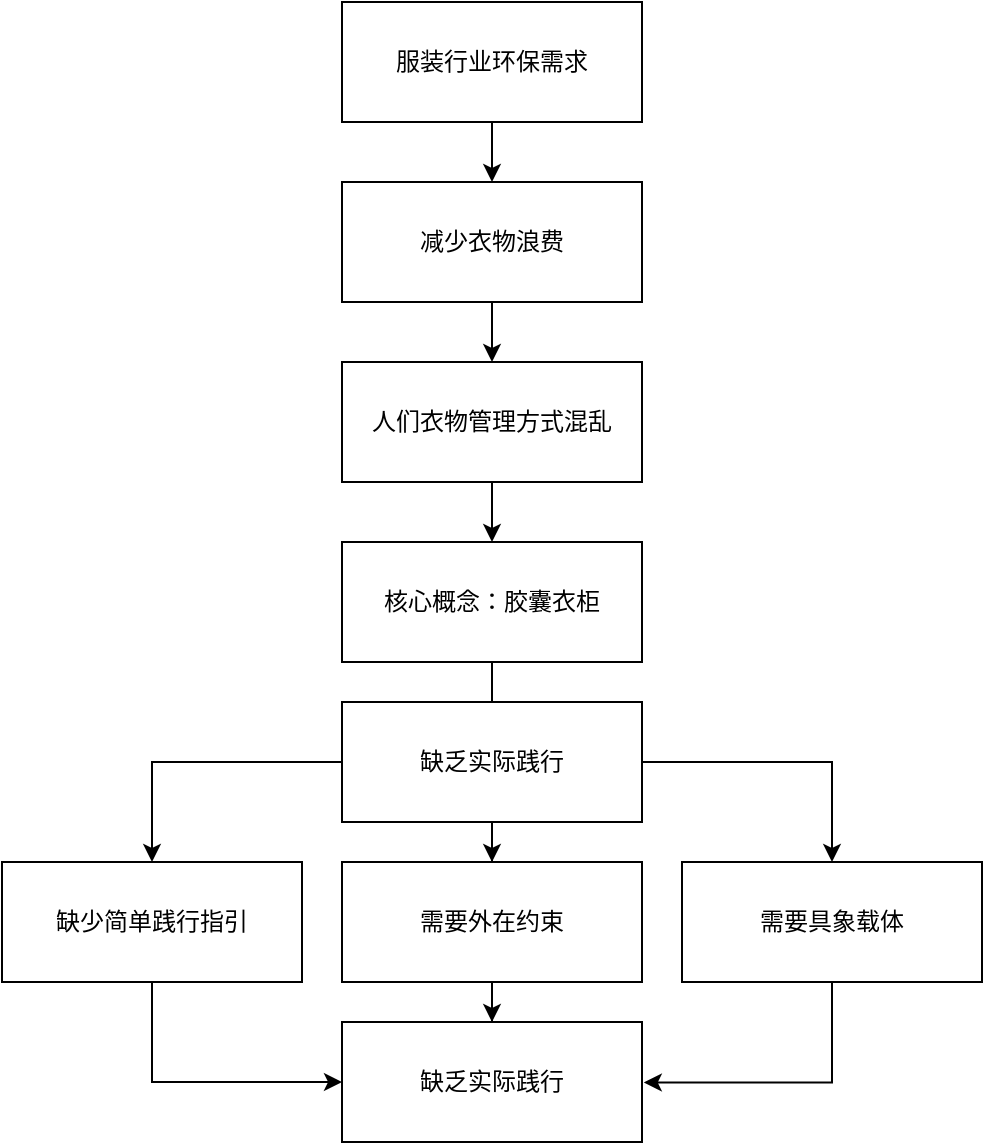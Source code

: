 <mxfile version="22.0.8" type="github">
  <diagram name="第 1 页" id="OXnYIS6XFq7uYj1K57Al">
    <mxGraphModel dx="1387" dy="697" grid="1" gridSize="10" guides="1" tooltips="1" connect="1" arrows="1" fold="1" page="1" pageScale="1" pageWidth="827" pageHeight="583" math="0" shadow="0">
      <root>
        <mxCell id="0" />
        <mxCell id="1" parent="0" />
        <mxCell id="8vn5PsKxSYbtRiuk-UwD-12" value="" style="edgeStyle=orthogonalEdgeStyle;rounded=0;orthogonalLoop=1;jettySize=auto;html=1;" edge="1" parent="1" source="8vn5PsKxSYbtRiuk-UwD-1">
          <mxGeometry relative="1" as="geometry">
            <mxPoint x="375" y="440" as="targetPoint" />
          </mxGeometry>
        </mxCell>
        <mxCell id="8vn5PsKxSYbtRiuk-UwD-1" value="核心概念：胶囊衣柜" style="rounded=0;whiteSpace=wrap;html=1;" vertex="1" parent="1">
          <mxGeometry x="300" y="300" width="150" height="60" as="geometry" />
        </mxCell>
        <mxCell id="8vn5PsKxSYbtRiuk-UwD-8" value="" style="edgeStyle=orthogonalEdgeStyle;rounded=0;orthogonalLoop=1;jettySize=auto;html=1;" edge="1" parent="1" source="8vn5PsKxSYbtRiuk-UwD-4" target="8vn5PsKxSYbtRiuk-UwD-6">
          <mxGeometry relative="1" as="geometry" />
        </mxCell>
        <mxCell id="8vn5PsKxSYbtRiuk-UwD-4" value="服装行业环保需求" style="rounded=0;whiteSpace=wrap;html=1;" vertex="1" parent="1">
          <mxGeometry x="300" y="30" width="150" height="60" as="geometry" />
        </mxCell>
        <mxCell id="8vn5PsKxSYbtRiuk-UwD-9" value="" style="edgeStyle=orthogonalEdgeStyle;rounded=0;orthogonalLoop=1;jettySize=auto;html=1;" edge="1" parent="1" source="8vn5PsKxSYbtRiuk-UwD-6" target="8vn5PsKxSYbtRiuk-UwD-7">
          <mxGeometry relative="1" as="geometry" />
        </mxCell>
        <mxCell id="8vn5PsKxSYbtRiuk-UwD-6" value="减少衣物浪费" style="rounded=0;whiteSpace=wrap;html=1;" vertex="1" parent="1">
          <mxGeometry x="300" y="120" width="150" height="60" as="geometry" />
        </mxCell>
        <mxCell id="8vn5PsKxSYbtRiuk-UwD-10" value="" style="edgeStyle=orthogonalEdgeStyle;rounded=0;orthogonalLoop=1;jettySize=auto;html=1;" edge="1" parent="1" source="8vn5PsKxSYbtRiuk-UwD-7" target="8vn5PsKxSYbtRiuk-UwD-1">
          <mxGeometry relative="1" as="geometry" />
        </mxCell>
        <mxCell id="8vn5PsKxSYbtRiuk-UwD-7" value="人们衣物管理方式混乱" style="rounded=0;whiteSpace=wrap;html=1;" vertex="1" parent="1">
          <mxGeometry x="300" y="210" width="150" height="60" as="geometry" />
        </mxCell>
        <mxCell id="8vn5PsKxSYbtRiuk-UwD-17" value="" style="edgeStyle=orthogonalEdgeStyle;rounded=0;orthogonalLoop=1;jettySize=auto;html=1;" edge="1" parent="1" source="8vn5PsKxSYbtRiuk-UwD-13" target="8vn5PsKxSYbtRiuk-UwD-15">
          <mxGeometry relative="1" as="geometry" />
        </mxCell>
        <mxCell id="8vn5PsKxSYbtRiuk-UwD-19" style="edgeStyle=orthogonalEdgeStyle;rounded=0;orthogonalLoop=1;jettySize=auto;html=1;" edge="1" parent="1" source="8vn5PsKxSYbtRiuk-UwD-13" target="8vn5PsKxSYbtRiuk-UwD-14">
          <mxGeometry relative="1" as="geometry" />
        </mxCell>
        <mxCell id="8vn5PsKxSYbtRiuk-UwD-20" value="" style="edgeStyle=orthogonalEdgeStyle;rounded=0;orthogonalLoop=1;jettySize=auto;html=1;" edge="1" parent="1" source="8vn5PsKxSYbtRiuk-UwD-13" target="8vn5PsKxSYbtRiuk-UwD-18">
          <mxGeometry relative="1" as="geometry" />
        </mxCell>
        <mxCell id="8vn5PsKxSYbtRiuk-UwD-13" value="缺乏实际践行" style="rounded=0;whiteSpace=wrap;html=1;" vertex="1" parent="1">
          <mxGeometry x="300" y="380" width="150" height="60" as="geometry" />
        </mxCell>
        <mxCell id="8vn5PsKxSYbtRiuk-UwD-24" style="edgeStyle=orthogonalEdgeStyle;rounded=0;orthogonalLoop=1;jettySize=auto;html=1;entryX=0;entryY=0.5;entryDx=0;entryDy=0;exitX=0.5;exitY=1;exitDx=0;exitDy=0;" edge="1" parent="1" source="8vn5PsKxSYbtRiuk-UwD-14" target="8vn5PsKxSYbtRiuk-UwD-21">
          <mxGeometry relative="1" as="geometry" />
        </mxCell>
        <mxCell id="8vn5PsKxSYbtRiuk-UwD-14" value="缺少简单践行指引" style="rounded=0;whiteSpace=wrap;html=1;" vertex="1" parent="1">
          <mxGeometry x="130" y="460" width="150" height="60" as="geometry" />
        </mxCell>
        <mxCell id="8vn5PsKxSYbtRiuk-UwD-15" value="需要具象载体" style="rounded=0;whiteSpace=wrap;html=1;" vertex="1" parent="1">
          <mxGeometry x="470" y="460" width="150" height="60" as="geometry" />
        </mxCell>
        <mxCell id="8vn5PsKxSYbtRiuk-UwD-22" value="" style="edgeStyle=orthogonalEdgeStyle;rounded=0;orthogonalLoop=1;jettySize=auto;html=1;" edge="1" parent="1" source="8vn5PsKxSYbtRiuk-UwD-18" target="8vn5PsKxSYbtRiuk-UwD-21">
          <mxGeometry relative="1" as="geometry" />
        </mxCell>
        <mxCell id="8vn5PsKxSYbtRiuk-UwD-18" value="需要外在约束" style="rounded=0;whiteSpace=wrap;html=1;" vertex="1" parent="1">
          <mxGeometry x="300" y="460" width="150" height="60" as="geometry" />
        </mxCell>
        <mxCell id="8vn5PsKxSYbtRiuk-UwD-21" value="缺乏实际践行" style="rounded=0;whiteSpace=wrap;html=1;" vertex="1" parent="1">
          <mxGeometry x="300" y="540" width="150" height="60" as="geometry" />
        </mxCell>
        <mxCell id="8vn5PsKxSYbtRiuk-UwD-23" style="edgeStyle=orthogonalEdgeStyle;rounded=0;orthogonalLoop=1;jettySize=auto;html=1;entryX=1.006;entryY=0.504;entryDx=0;entryDy=0;entryPerimeter=0;exitX=0.5;exitY=1;exitDx=0;exitDy=0;" edge="1" parent="1" source="8vn5PsKxSYbtRiuk-UwD-15" target="8vn5PsKxSYbtRiuk-UwD-21">
          <mxGeometry relative="1" as="geometry" />
        </mxCell>
      </root>
    </mxGraphModel>
  </diagram>
</mxfile>
